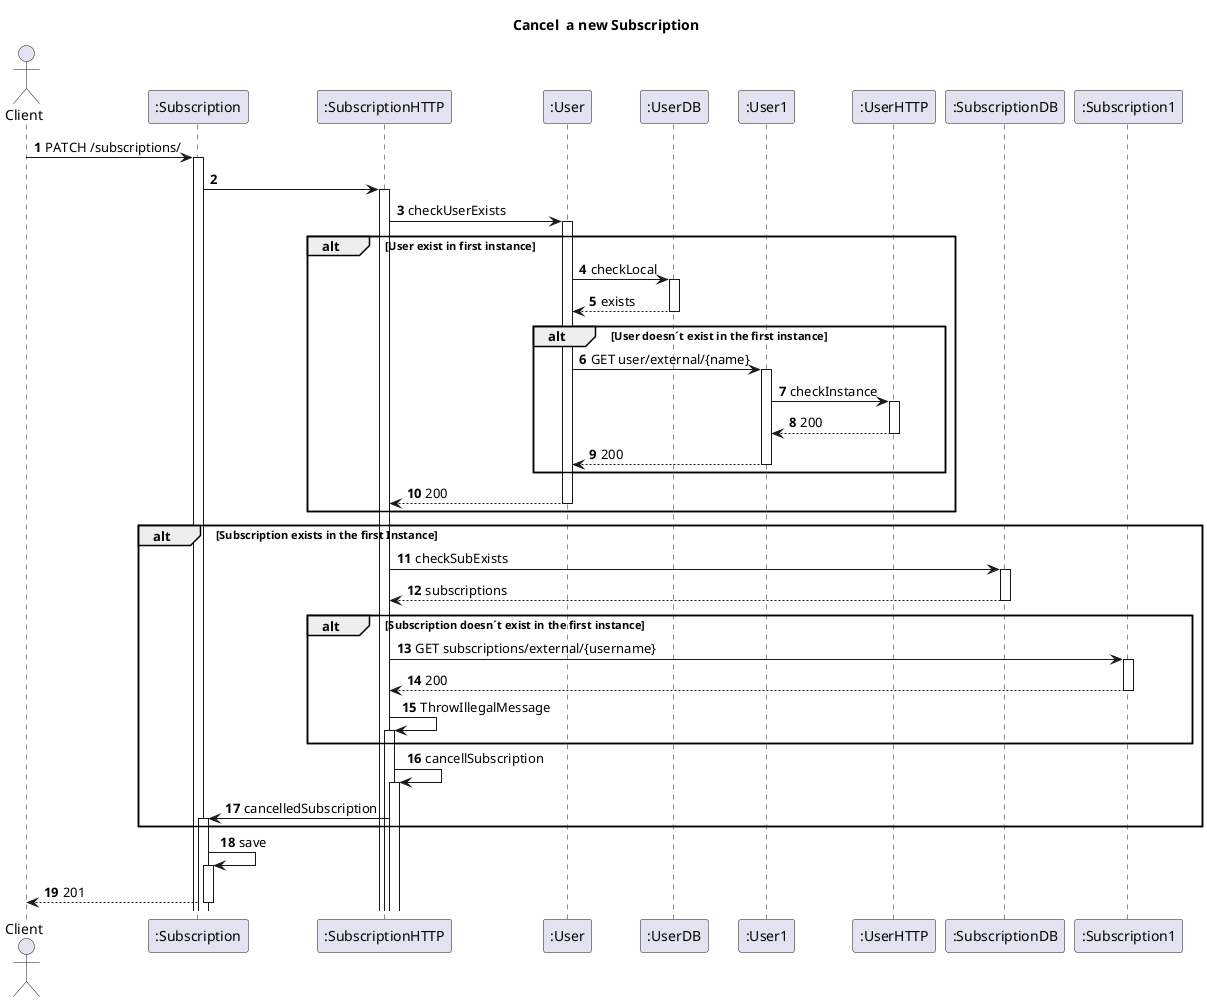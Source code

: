 @startuml
'https://plantuml.com/sequence-diagram
autoactivate on
autonumber
title  Cancel  a new Subscription

autonumber

actor "Client" as Ac
participant ":Subscription" as Auth
participant ":SubscriptionHTTP" as SHTTP
participant ":User" as User
participant ":UserDB" as UDB
participant ":User1" as User1
participant ":UserHTTP" as UHTTP
participant ":SubscriptionDB" as SDB
participant ":Subscription1" as Serv


Ac->Auth: PATCH /subscriptions/
Auth->SHTTP:
SHTTP->User:checkUserExists
alt User exist in first instance
User->UDB:checkLocal
UDB-->User:exists
alt User doesn´t exist in the first instance
User->User1:GET user/external/{name}
User1->UHTTP:checkInstance
UHTTP-->User1:200
User1-->User:200
end
User-->SHTTP:200

end

alt Subscription exists in the first Instance
SHTTP->SDB:checkSubExists
SDB-->SHTTP:subscriptions
alt Subscription doesn´t exist in the first instance
SHTTP->Serv:GET subscriptions/external/{username}
Serv-->SHTTP:200
SHTTP->SHTTP:ThrowIllegalMessage
end
SHTTP->SHTTP:cancellSubscription
SHTTP->Auth:cancelledSubscription

end


Auth->Auth:save
Auth-->Ac:201
@enduml